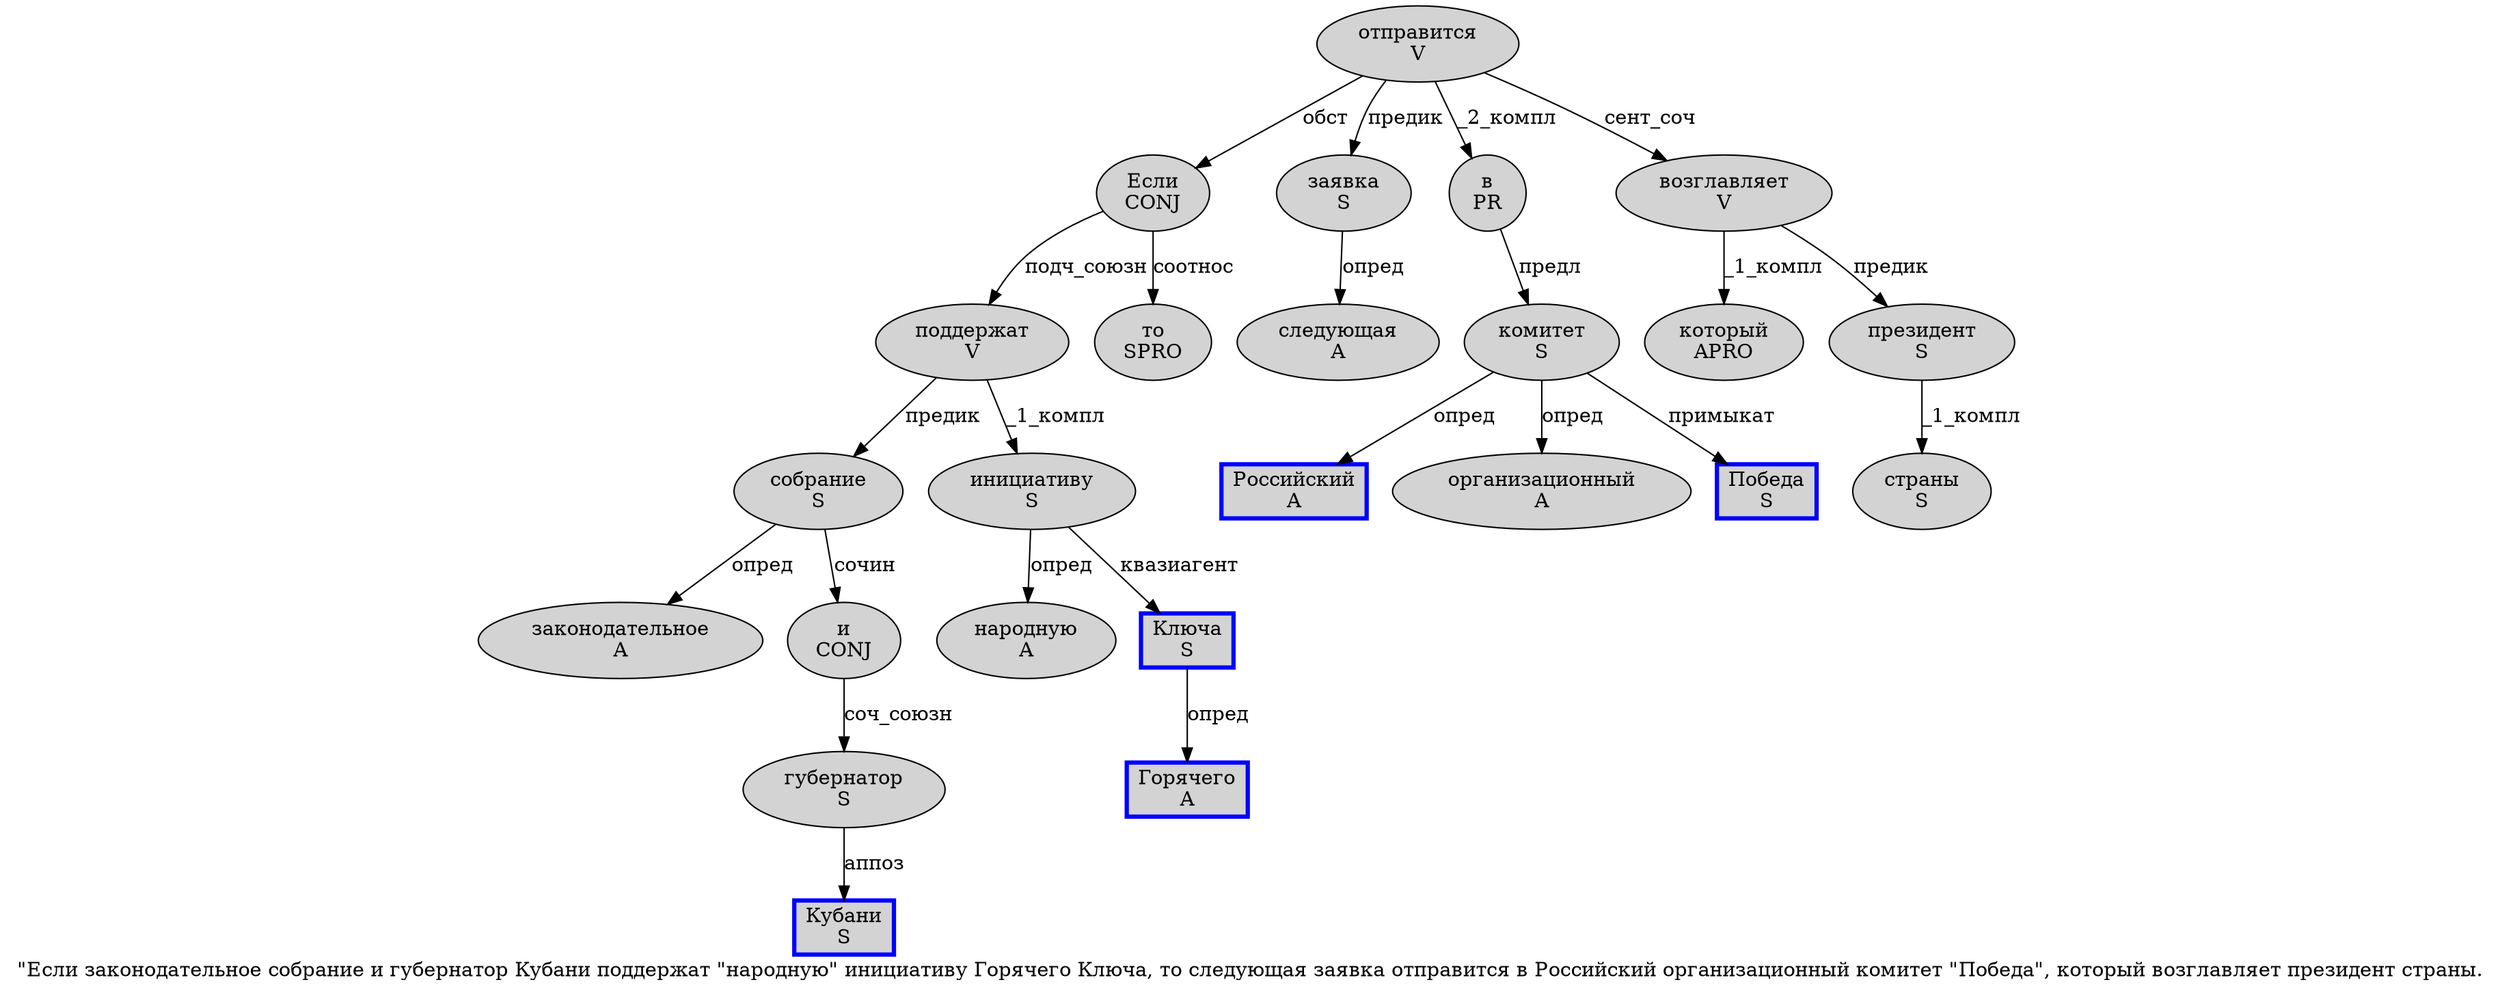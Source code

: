 digraph SENTENCE_1041 {
	graph [label="\"Если законодательное собрание и губернатор Кубани поддержат \"народную\" инициативу Горячего Ключа, то следующая заявка отправится в Российский организационный комитет \"Победа\", который возглавляет президент страны."]
	node [style=filled]
		1 [label="Если
CONJ" color="" fillcolor=lightgray penwidth=1 shape=ellipse]
		2 [label="законодательное
A" color="" fillcolor=lightgray penwidth=1 shape=ellipse]
		3 [label="собрание
S" color="" fillcolor=lightgray penwidth=1 shape=ellipse]
		4 [label="и
CONJ" color="" fillcolor=lightgray penwidth=1 shape=ellipse]
		5 [label="губернатор
S" color="" fillcolor=lightgray penwidth=1 shape=ellipse]
		6 [label="Кубани
S" color=blue fillcolor=lightgray penwidth=3 shape=box]
		7 [label="поддержат
V" color="" fillcolor=lightgray penwidth=1 shape=ellipse]
		9 [label="народную
A" color="" fillcolor=lightgray penwidth=1 shape=ellipse]
		11 [label="инициативу
S" color="" fillcolor=lightgray penwidth=1 shape=ellipse]
		12 [label="Горячего
A" color=blue fillcolor=lightgray penwidth=3 shape=box]
		13 [label="Ключа
S" color=blue fillcolor=lightgray penwidth=3 shape=box]
		15 [label="то
SPRO" color="" fillcolor=lightgray penwidth=1 shape=ellipse]
		16 [label="следующая
A" color="" fillcolor=lightgray penwidth=1 shape=ellipse]
		17 [label="заявка
S" color="" fillcolor=lightgray penwidth=1 shape=ellipse]
		18 [label="отправится
V" color="" fillcolor=lightgray penwidth=1 shape=ellipse]
		19 [label="в
PR" color="" fillcolor=lightgray penwidth=1 shape=ellipse]
		20 [label="Российский
A" color=blue fillcolor=lightgray penwidth=3 shape=box]
		21 [label="организационный
A" color="" fillcolor=lightgray penwidth=1 shape=ellipse]
		22 [label="комитет
S" color="" fillcolor=lightgray penwidth=1 shape=ellipse]
		24 [label="Победа
S" color=blue fillcolor=lightgray penwidth=3 shape=box]
		27 [label="который
APRO" color="" fillcolor=lightgray penwidth=1 shape=ellipse]
		28 [label="возглавляет
V" color="" fillcolor=lightgray penwidth=1 shape=ellipse]
		29 [label="президент
S" color="" fillcolor=lightgray penwidth=1 shape=ellipse]
		30 [label="страны
S" color="" fillcolor=lightgray penwidth=1 shape=ellipse]
			17 -> 16 [label="опред"]
			11 -> 9 [label="опред"]
			11 -> 13 [label="квазиагент"]
			3 -> 2 [label="опред"]
			3 -> 4 [label="сочин"]
			1 -> 7 [label="подч_союзн"]
			1 -> 15 [label="соотнос"]
			5 -> 6 [label="аппоз"]
			7 -> 3 [label="предик"]
			7 -> 11 [label="_1_компл"]
			4 -> 5 [label="соч_союзн"]
			13 -> 12 [label="опред"]
			18 -> 1 [label="обст"]
			18 -> 17 [label="предик"]
			18 -> 19 [label="_2_компл"]
			18 -> 28 [label="сент_соч"]
			28 -> 27 [label="_1_компл"]
			28 -> 29 [label="предик"]
			29 -> 30 [label="_1_компл"]
			22 -> 20 [label="опред"]
			22 -> 21 [label="опред"]
			22 -> 24 [label="примыкат"]
			19 -> 22 [label="предл"]
}